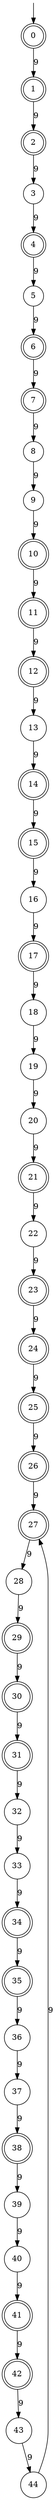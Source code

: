 digraph g {

	s0 [shape="doublecircle" label="0"];
	s1 [shape="doublecircle" label="1"];
	s2 [shape="doublecircle" label="2"];
	s3 [shape="circle" label="3"];
	s4 [shape="doublecircle" label="4"];
	s5 [shape="circle" label="5"];
	s6 [shape="doublecircle" label="6"];
	s7 [shape="doublecircle" label="7"];
	s8 [shape="circle" label="8"];
	s9 [shape="circle" label="9"];
	s10 [shape="doublecircle" label="10"];
	s11 [shape="doublecircle" label="11"];
	s12 [shape="doublecircle" label="12"];
	s13 [shape="circle" label="13"];
	s14 [shape="doublecircle" label="14"];
	s15 [shape="doublecircle" label="15"];
	s16 [shape="circle" label="16"];
	s17 [shape="doublecircle" label="17"];
	s18 [shape="circle" label="18"];
	s19 [shape="circle" label="19"];
	s20 [shape="circle" label="20"];
	s21 [shape="doublecircle" label="21"];
	s22 [shape="circle" label="22"];
	s23 [shape="doublecircle" label="23"];
	s24 [shape="doublecircle" label="24"];
	s25 [shape="doublecircle" label="25"];
	s26 [shape="doublecircle" label="26"];
	s27 [shape="doublecircle" label="27"];
	s28 [shape="circle" label="28"];
	s29 [shape="doublecircle" label="29"];
	s30 [shape="doublecircle" label="30"];
	s31 [shape="doublecircle" label="31"];
	s32 [shape="circle" label="32"];
	s33 [shape="circle" label="33"];
	s34 [shape="doublecircle" label="34"];
	s35 [shape="doublecircle" label="35"];
	s36 [shape="circle" label="36"];
	s37 [shape="circle" label="37"];
	s38 [shape="doublecircle" label="38"];
	s39 [shape="circle" label="39"];
	s40 [shape="circle" label="40"];
	s41 [shape="doublecircle" label="41"];
	s42 [shape="doublecircle" label="42"];
	s43 [shape="circle" label="43"];
	s44 [shape="circle" label="44"];
	s0 -> s1 [label="9"];
	s1 -> s2 [label="9"];
	s2 -> s3 [label="9"];
	s3 -> s4 [label="9"];
	s4 -> s5 [label="9"];
	s5 -> s6 [label="9"];
	s6 -> s7 [label="9"];
	s7 -> s8 [label="9"];
	s8 -> s9 [label="9"];
	s9 -> s10 [label="9"];
	s10 -> s11 [label="9"];
	s11 -> s12 [label="9"];
	s12 -> s13 [label="9"];
	s13 -> s14 [label="9"];
	s14 -> s15 [label="9"];
	s15 -> s16 [label="9"];
	s16 -> s17 [label="9"];
	s17 -> s18 [label="9"];
	s18 -> s19 [label="9"];
	s19 -> s20 [label="9"];
	s20 -> s21 [label="9"];
	s21 -> s22 [label="9"];
	s22 -> s23 [label="9"];
	s23 -> s24 [label="9"];
	s24 -> s25 [label="9"];
	s25 -> s26 [label="9"];
	s26 -> s27 [label="9"];
	s27 -> s28 [label="9"];
	s28 -> s29 [label="9"];
	s29 -> s30 [label="9"];
	s30 -> s31 [label="9"];
	s31 -> s32 [label="9"];
	s32 -> s33 [label="9"];
	s33 -> s34 [label="9"];
	s34 -> s35 [label="9"];
	s35 -> s36 [label="9"];
	s36 -> s37 [label="9"];
	s37 -> s38 [label="9"];
	s38 -> s39 [label="9"];
	s39 -> s40 [label="9"];
	s40 -> s41 [label="9"];
	s41 -> s42 [label="9"];
	s42 -> s43 [label="9"];
	s43 -> s44 [label="9"];
	s44 -> s27 [label="9"];

__start0 [label="" shape="none" width="0" height="0"];
__start0 -> s0;

}
